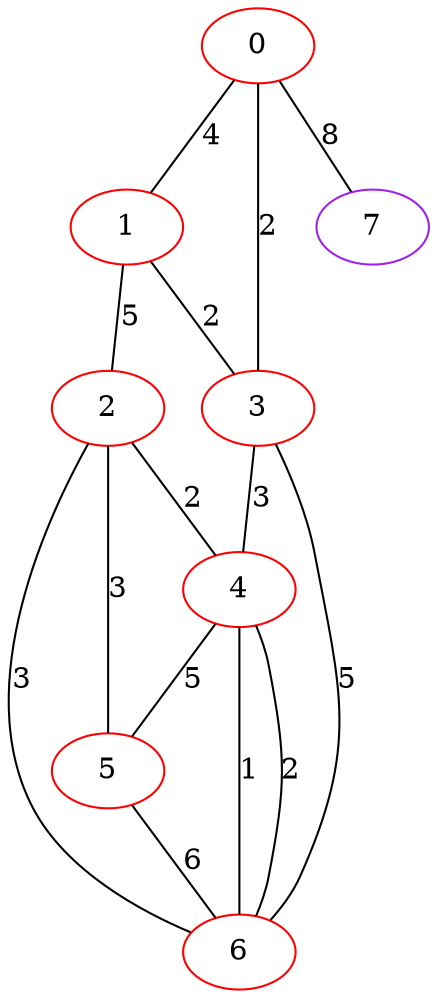 graph "" {
0 [color=red, weight=1];
1 [color=red, weight=1];
2 [color=red, weight=1];
3 [color=red, weight=1];
4 [color=red, weight=1];
5 [color=red, weight=1];
6 [color=red, weight=1];
7 [color=purple, weight=4];
0 -- 1  [key=0, label=4];
0 -- 3  [key=0, label=2];
0 -- 7  [key=0, label=8];
1 -- 2  [key=0, label=5];
1 -- 3  [key=0, label=2];
2 -- 4  [key=0, label=2];
2 -- 5  [key=0, label=3];
2 -- 6  [key=0, label=3];
3 -- 4  [key=0, label=3];
3 -- 6  [key=0, label=5];
4 -- 5  [key=0, label=5];
4 -- 6  [key=0, label=1];
4 -- 6  [key=1, label=2];
5 -- 6  [key=0, label=6];
}
